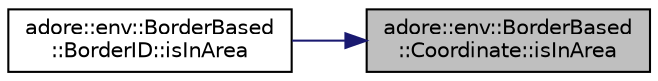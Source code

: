 digraph "adore::env::BorderBased::Coordinate::isInArea"
{
 // LATEX_PDF_SIZE
  edge [fontname="Helvetica",fontsize="10",labelfontname="Helvetica",labelfontsize="10"];
  node [fontname="Helvetica",fontsize="10",shape=record];
  rankdir="RL";
  Node1 [label="adore::env::BorderBased\l::Coordinate::isInArea",height=0.2,width=0.4,color="black", fillcolor="grey75", style="filled", fontcolor="black",tooltip="Check whether a Coordinate is in a certain area."];
  Node1 -> Node2 [dir="back",color="midnightblue",fontsize="10",style="solid",fontname="Helvetica"];
  Node2 [label="adore::env::BorderBased\l::BorderID::isInArea",height=0.2,width=0.4,color="black", fillcolor="white", style="filled",URL="$structadore_1_1env_1_1BorderBased_1_1BorderID.html#a3e70b48ded3ce88d6fc85dee547fd716",tooltip="Check whether the starting point and the end point of the BorderID are in a certain area."];
}
